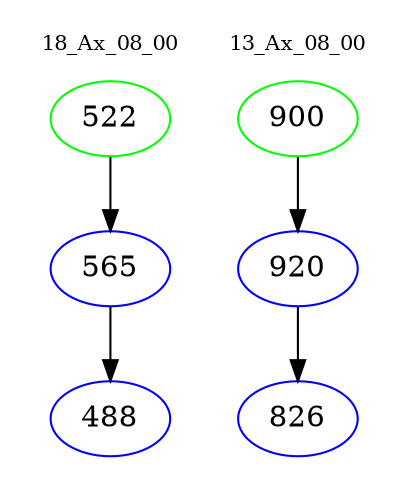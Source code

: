 digraph{
subgraph cluster_0 {
color = white
label = "18_Ax_08_00";
fontsize=10;
T0_522 [label="522", color="green"]
T0_522 -> T0_565 [color="black"]
T0_565 [label="565", color="blue"]
T0_565 -> T0_488 [color="black"]
T0_488 [label="488", color="blue"]
}
subgraph cluster_1 {
color = white
label = "13_Ax_08_00";
fontsize=10;
T1_900 [label="900", color="green"]
T1_900 -> T1_920 [color="black"]
T1_920 [label="920", color="blue"]
T1_920 -> T1_826 [color="black"]
T1_826 [label="826", color="blue"]
}
}
